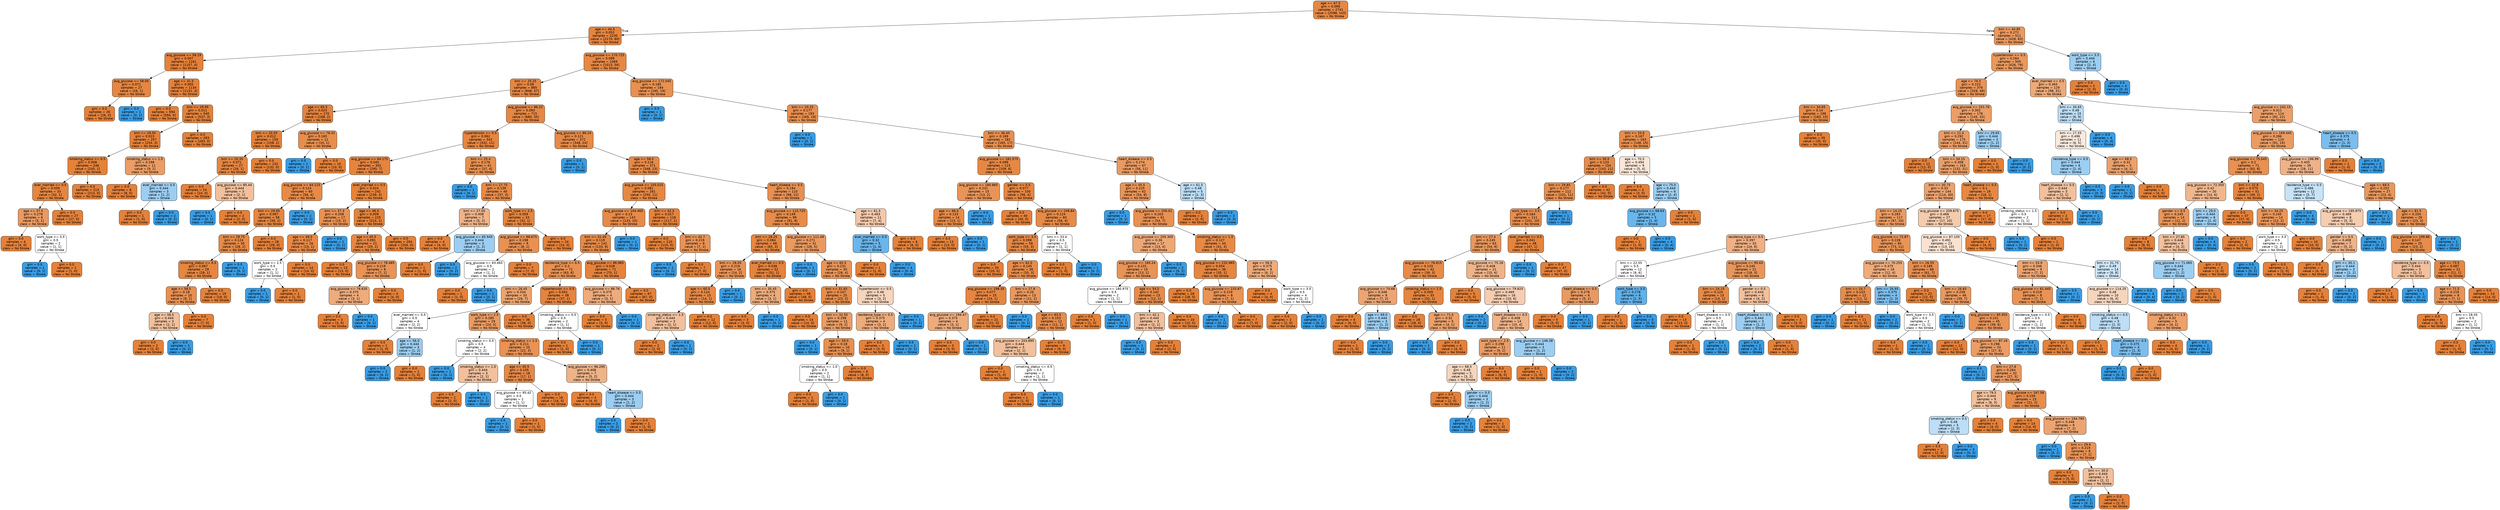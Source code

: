 digraph Tree {
node [shape=box, style="filled, rounded", color="black", fontname="helvetica"] ;
edge [fontname="helvetica"] ;
0 [label="age <= 67.5\ngini = 0.099\nsamples = 2741\nvalue = [2598, 143]\nclass = No Stroke", fillcolor="#e68844"] ;
1 [label="age <= 44.5\ngini = 0.052\nsamples = 2230\nvalue = [2170, 60]\nclass = No Stroke", fillcolor="#e6843e"] ;
0 -> 1 [labeldistance=2.5, labelangle=45, headlabel="True"] ;
2 [label="avg_glucose <= 58.19\ngini = 0.007\nsamples = 1161\nvalue = [1157, 4]\nclass = No Stroke", fillcolor="#e5813a"] ;
1 -> 2 ;
3 [label="avg_glucose <= 58.05\ngini = 0.071\nsamples = 27\nvalue = [26, 1]\nclass = No Stroke", fillcolor="#e68641"] ;
2 -> 3 ;
4 [label="gini = 0.0\nsamples = 26\nvalue = [26, 0]\nclass = No Stroke", fillcolor="#e58139"] ;
3 -> 4 ;
5 [label="gini = 0.0\nsamples = 1\nvalue = [0, 1]\nclass = Stroke", fillcolor="#399de5"] ;
3 -> 5 ;
6 [label="age <= 31.5\ngini = 0.005\nsamples = 1134\nvalue = [1131, 3]\nclass = No Stroke", fillcolor="#e5813a"] ;
2 -> 6 ;
7 [label="gini = 0.0\nsamples = 594\nvalue = [594, 0]\nclass = No Stroke", fillcolor="#e58139"] ;
6 -> 7 ;
8 [label="bmi <= 29.95\ngini = 0.011\nsamples = 540\nvalue = [537, 3]\nclass = No Stroke", fillcolor="#e5823a"] ;
6 -> 8 ;
9 [label="bmi <= 29.55\ngini = 0.023\nsamples = 257\nvalue = [254, 3]\nclass = No Stroke", fillcolor="#e5823b"] ;
8 -> 9 ;
10 [label="smoking_status <= 0.5\ngini = 0.008\nsamples = 246\nvalue = [245, 1]\nclass = No Stroke", fillcolor="#e5823a"] ;
9 -> 10 ;
11 [label="ever_married <= 0.5\ngini = 0.059\nsamples = 33\nvalue = [32, 1]\nclass = No Stroke", fillcolor="#e6853f"] ;
10 -> 11 ;
12 [label="age <= 37.5\ngini = 0.278\nsamples = 6\nvalue = [5, 1]\nclass = No Stroke", fillcolor="#ea9a61"] ;
11 -> 12 ;
13 [label="gini = 0.0\nsamples = 4\nvalue = [4, 0]\nclass = No Stroke", fillcolor="#e58139"] ;
12 -> 13 ;
14 [label="work_type <= 3.5\ngini = 0.5\nsamples = 2\nvalue = [1, 1]\nclass = No Stroke", fillcolor="#ffffff"] ;
12 -> 14 ;
15 [label="gini = 0.0\nsamples = 1\nvalue = [0, 1]\nclass = Stroke", fillcolor="#399de5"] ;
14 -> 15 ;
16 [label="gini = 0.0\nsamples = 1\nvalue = [1, 0]\nclass = No Stroke", fillcolor="#e58139"] ;
14 -> 16 ;
17 [label="gini = 0.0\nsamples = 27\nvalue = [27, 0]\nclass = No Stroke", fillcolor="#e58139"] ;
11 -> 17 ;
18 [label="gini = 0.0\nsamples = 213\nvalue = [213, 0]\nclass = No Stroke", fillcolor="#e58139"] ;
10 -> 18 ;
19 [label="smoking_status <= 1.5\ngini = 0.298\nsamples = 11\nvalue = [9, 2]\nclass = No Stroke", fillcolor="#eb9d65"] ;
9 -> 19 ;
20 [label="gini = 0.0\nsamples = 8\nvalue = [8, 0]\nclass = No Stroke", fillcolor="#e58139"] ;
19 -> 20 ;
21 [label="ever_married <= 0.5\ngini = 0.444\nsamples = 3\nvalue = [1, 2]\nclass = Stroke", fillcolor="#9ccef2"] ;
19 -> 21 ;
22 [label="gini = 0.0\nsamples = 1\nvalue = [1, 0]\nclass = No Stroke", fillcolor="#e58139"] ;
21 -> 22 ;
23 [label="gini = 0.0\nsamples = 2\nvalue = [0, 2]\nclass = Stroke", fillcolor="#399de5"] ;
21 -> 23 ;
24 [label="gini = 0.0\nsamples = 283\nvalue = [283, 0]\nclass = No Stroke", fillcolor="#e58139"] ;
8 -> 24 ;
25 [label="avg_glucose <= 170.725\ngini = 0.099\nsamples = 1069\nvalue = [1013, 56]\nclass = No Stroke", fillcolor="#e68844"] ;
1 -> 25 ;
26 [label="bmi <= 25.25\ngini = 0.08\nsamples = 885\nvalue = [848, 37]\nclass = No Stroke", fillcolor="#e68642"] ;
25 -> 26 ;
27 [label="age <= 65.5\ngini = 0.023\nsamples = 170\nvalue = [168, 2]\nclass = No Stroke", fillcolor="#e5823b"] ;
26 -> 27 ;
28 [label="bmi <= 20.55\ngini = 0.012\nsamples = 159\nvalue = [158, 1]\nclass = No Stroke", fillcolor="#e5823a"] ;
27 -> 28 ;
29 [label="bmi <= 20.35\ngini = 0.071\nsamples = 27\nvalue = [26, 1]\nclass = No Stroke", fillcolor="#e68641"] ;
28 -> 29 ;
30 [label="gini = 0.0\nsamples = 24\nvalue = [24, 0]\nclass = No Stroke", fillcolor="#e58139"] ;
29 -> 30 ;
31 [label="avg_glucose <= 85.44\ngini = 0.444\nsamples = 3\nvalue = [2, 1]\nclass = No Stroke", fillcolor="#f2c09c"] ;
29 -> 31 ;
32 [label="gini = 0.0\nsamples = 1\nvalue = [0, 1]\nclass = Stroke", fillcolor="#399de5"] ;
31 -> 32 ;
33 [label="gini = 0.0\nsamples = 2\nvalue = [2, 0]\nclass = No Stroke", fillcolor="#e58139"] ;
31 -> 33 ;
34 [label="gini = 0.0\nsamples = 132\nvalue = [132, 0]\nclass = No Stroke", fillcolor="#e58139"] ;
28 -> 34 ;
35 [label="avg_glucose <= 78.32\ngini = 0.165\nsamples = 11\nvalue = [10, 1]\nclass = No Stroke", fillcolor="#e88e4d"] ;
27 -> 35 ;
36 [label="gini = 0.0\nsamples = 1\nvalue = [0, 1]\nclass = Stroke", fillcolor="#399de5"] ;
35 -> 36 ;
37 [label="gini = 0.0\nsamples = 10\nvalue = [10, 0]\nclass = No Stroke", fillcolor="#e58139"] ;
35 -> 37 ;
38 [label="avg_glucose <= 86.22\ngini = 0.093\nsamples = 715\nvalue = [680, 35]\nclass = No Stroke", fillcolor="#e68743"] ;
26 -> 38 ;
39 [label="hypertension <= 0.5\ngini = 0.062\nsamples = 343\nvalue = [332, 11]\nclass = No Stroke", fillcolor="#e68540"] ;
38 -> 39 ;
40 [label="avg_glucose <= 64.175\ngini = 0.045\nsamples = 302\nvalue = [295, 7]\nclass = No Stroke", fillcolor="#e6843e"] ;
39 -> 40 ;
41 [label="avg_glucose <= 64.115\ngini = 0.124\nsamples = 60\nvalue = [56, 4]\nclass = No Stroke", fillcolor="#e78a47"] ;
40 -> 41 ;
42 [label="bmi <= 29.95\ngini = 0.067\nsamples = 58\nvalue = [56, 2]\nclass = No Stroke", fillcolor="#e68640"] ;
41 -> 42 ;
43 [label="bmi <= 29.75\ngini = 0.124\nsamples = 30\nvalue = [28, 2]\nclass = No Stroke", fillcolor="#e78a47"] ;
42 -> 43 ;
44 [label="smoking_status <= 0.5\ngini = 0.067\nsamples = 29\nvalue = [28, 1]\nclass = No Stroke", fillcolor="#e68640"] ;
43 -> 44 ;
45 [label="age <= 58.5\ngini = 0.18\nsamples = 10\nvalue = [9, 1]\nclass = No Stroke", fillcolor="#e88f4f"] ;
44 -> 45 ;
46 [label="age <= 56.5\ngini = 0.444\nsamples = 3\nvalue = [2, 1]\nclass = No Stroke", fillcolor="#f2c09c"] ;
45 -> 46 ;
47 [label="gini = 0.0\nsamples = 2\nvalue = [2, 0]\nclass = No Stroke", fillcolor="#e58139"] ;
46 -> 47 ;
48 [label="gini = 0.0\nsamples = 1\nvalue = [0, 1]\nclass = Stroke", fillcolor="#399de5"] ;
46 -> 48 ;
49 [label="gini = 0.0\nsamples = 7\nvalue = [7, 0]\nclass = No Stroke", fillcolor="#e58139"] ;
45 -> 49 ;
50 [label="gini = 0.0\nsamples = 19\nvalue = [19, 0]\nclass = No Stroke", fillcolor="#e58139"] ;
44 -> 50 ;
51 [label="gini = 0.0\nsamples = 1\nvalue = [0, 1]\nclass = Stroke", fillcolor="#399de5"] ;
43 -> 51 ;
52 [label="gini = 0.0\nsamples = 28\nvalue = [28, 0]\nclass = No Stroke", fillcolor="#e58139"] ;
42 -> 52 ;
53 [label="gini = 0.0\nsamples = 2\nvalue = [0, 2]\nclass = Stroke", fillcolor="#399de5"] ;
41 -> 53 ;
54 [label="ever_married <= 0.5\ngini = 0.024\nsamples = 242\nvalue = [239, 3]\nclass = No Stroke", fillcolor="#e5833b"] ;
40 -> 54 ;
55 [label="bmi <= 37.3\ngini = 0.208\nsamples = 17\nvalue = [15, 2]\nclass = No Stroke", fillcolor="#e89253"] ;
54 -> 55 ;
56 [label="age <= 49.0\ngini = 0.117\nsamples = 16\nvalue = [15, 1]\nclass = No Stroke", fillcolor="#e78946"] ;
55 -> 56 ;
57 [label="work_type <= 2.5\ngini = 0.5\nsamples = 2\nvalue = [1, 1]\nclass = No Stroke", fillcolor="#ffffff"] ;
56 -> 57 ;
58 [label="gini = 0.0\nsamples = 1\nvalue = [0, 1]\nclass = Stroke", fillcolor="#399de5"] ;
57 -> 58 ;
59 [label="gini = 0.0\nsamples = 1\nvalue = [1, 0]\nclass = No Stroke", fillcolor="#e58139"] ;
57 -> 59 ;
60 [label="gini = 0.0\nsamples = 14\nvalue = [14, 0]\nclass = No Stroke", fillcolor="#e58139"] ;
56 -> 60 ;
61 [label="gini = 0.0\nsamples = 1\nvalue = [0, 1]\nclass = Stroke", fillcolor="#399de5"] ;
55 -> 61 ;
62 [label="age <= 46.5\ngini = 0.009\nsamples = 225\nvalue = [224, 1]\nclass = No Stroke", fillcolor="#e5823a"] ;
54 -> 62 ;
63 [label="age <= 45.5\ngini = 0.091\nsamples = 21\nvalue = [20, 1]\nclass = No Stroke", fillcolor="#e68743"] ;
62 -> 63 ;
64 [label="gini = 0.0\nsamples = 13\nvalue = [13, 0]\nclass = No Stroke", fillcolor="#e58139"] ;
63 -> 64 ;
65 [label="avg_glucose <= 78.485\ngini = 0.219\nsamples = 8\nvalue = [7, 1]\nclass = No Stroke", fillcolor="#e99355"] ;
63 -> 65 ;
66 [label="avg_glucose <= 76.635\ngini = 0.375\nsamples = 4\nvalue = [3, 1]\nclass = No Stroke", fillcolor="#eeab7b"] ;
65 -> 66 ;
67 [label="gini = 0.0\nsamples = 3\nvalue = [3, 0]\nclass = No Stroke", fillcolor="#e58139"] ;
66 -> 67 ;
68 [label="gini = 0.0\nsamples = 1\nvalue = [0, 1]\nclass = Stroke", fillcolor="#399de5"] ;
66 -> 68 ;
69 [label="gini = 0.0\nsamples = 4\nvalue = [4, 0]\nclass = No Stroke", fillcolor="#e58139"] ;
65 -> 69 ;
70 [label="gini = 0.0\nsamples = 204\nvalue = [204, 0]\nclass = No Stroke", fillcolor="#e58139"] ;
62 -> 70 ;
71 [label="bmi <= 25.4\ngini = 0.176\nsamples = 41\nvalue = [37, 4]\nclass = No Stroke", fillcolor="#e88f4e"] ;
39 -> 71 ;
72 [label="gini = 0.0\nsamples = 1\nvalue = [0, 1]\nclass = Stroke", fillcolor="#399de5"] ;
71 -> 72 ;
73 [label="bmi <= 27.75\ngini = 0.139\nsamples = 40\nvalue = [37, 3]\nclass = No Stroke", fillcolor="#e78b49"] ;
71 -> 73 ;
74 [label="bmi <= 27.05\ngini = 0.408\nsamples = 7\nvalue = [5, 2]\nclass = No Stroke", fillcolor="#efb388"] ;
73 -> 74 ;
75 [label="gini = 0.0\nsamples = 4\nvalue = [4, 0]\nclass = No Stroke", fillcolor="#e58139"] ;
74 -> 75 ;
76 [label="avg_glucose <= 65.945\ngini = 0.444\nsamples = 3\nvalue = [1, 2]\nclass = Stroke", fillcolor="#9ccef2"] ;
74 -> 76 ;
77 [label="gini = 0.0\nsamples = 1\nvalue = [1, 0]\nclass = No Stroke", fillcolor="#e58139"] ;
76 -> 77 ;
78 [label="gini = 0.0\nsamples = 2\nvalue = [0, 2]\nclass = Stroke", fillcolor="#399de5"] ;
76 -> 78 ;
79 [label="work_type <= 2.5\ngini = 0.059\nsamples = 33\nvalue = [32, 1]\nclass = No Stroke", fillcolor="#e6853f"] ;
73 -> 79 ;
80 [label="avg_glucose <= 68.675\ngini = 0.198\nsamples = 9\nvalue = [8, 1]\nclass = No Stroke", fillcolor="#e89152"] ;
79 -> 80 ;
81 [label="avg_glucose <= 63.465\ngini = 0.5\nsamples = 2\nvalue = [1, 1]\nclass = No Stroke", fillcolor="#ffffff"] ;
80 -> 81 ;
82 [label="gini = 0.0\nsamples = 1\nvalue = [1, 0]\nclass = No Stroke", fillcolor="#e58139"] ;
81 -> 82 ;
83 [label="gini = 0.0\nsamples = 1\nvalue = [0, 1]\nclass = Stroke", fillcolor="#399de5"] ;
81 -> 83 ;
84 [label="gini = 0.0\nsamples = 7\nvalue = [7, 0]\nclass = No Stroke", fillcolor="#e58139"] ;
80 -> 84 ;
85 [label="gini = 0.0\nsamples = 24\nvalue = [24, 0]\nclass = No Stroke", fillcolor="#e58139"] ;
79 -> 85 ;
86 [label="avg_glucose <= 86.24\ngini = 0.121\nsamples = 372\nvalue = [348, 24]\nclass = No Stroke", fillcolor="#e78a47"] ;
38 -> 86 ;
87 [label="gini = 0.0\nsamples = 1\nvalue = [0, 1]\nclass = Stroke", fillcolor="#399de5"] ;
86 -> 87 ;
88 [label="age <= 58.5\ngini = 0.116\nsamples = 371\nvalue = [348, 23]\nclass = No Stroke", fillcolor="#e78946"] ;
86 -> 88 ;
89 [label="avg_glucose <= 105.015\ngini = 0.081\nsamples = 261\nvalue = [250, 11]\nclass = No Stroke", fillcolor="#e68742"] ;
88 -> 89 ;
90 [label="avg_glucose <= 104.465\ngini = 0.13\nsamples = 143\nvalue = [133, 10]\nclass = No Stroke", fillcolor="#e78a48"] ;
89 -> 90 ;
91 [label="bmi <= 31.45\ngini = 0.119\nsamples = 142\nvalue = [133, 9]\nclass = No Stroke", fillcolor="#e78a46"] ;
90 -> 91 ;
92 [label="residence_type <= 0.5\ngini = 0.2\nsamples = 71\nvalue = [63, 8]\nclass = No Stroke", fillcolor="#e89152"] ;
91 -> 92 ;
93 [label="bmi <= 26.45\ngini = 0.334\nsamples = 33\nvalue = [26, 7]\nclass = No Stroke", fillcolor="#eca36e"] ;
92 -> 93 ;
94 [label="ever_married <= 0.5\ngini = 0.5\nsamples = 4\nvalue = [2, 2]\nclass = No Stroke", fillcolor="#ffffff"] ;
93 -> 94 ;
95 [label="gini = 0.0\nsamples = 1\nvalue = [1, 0]\nclass = No Stroke", fillcolor="#e58139"] ;
94 -> 95 ;
96 [label="age <= 56.0\ngini = 0.444\nsamples = 3\nvalue = [1, 2]\nclass = Stroke", fillcolor="#9ccef2"] ;
94 -> 96 ;
97 [label="gini = 0.0\nsamples = 2\nvalue = [0, 2]\nclass = Stroke", fillcolor="#399de5"] ;
96 -> 97 ;
98 [label="gini = 0.0\nsamples = 1\nvalue = [1, 0]\nclass = No Stroke", fillcolor="#e58139"] ;
96 -> 98 ;
99 [label="work_type <= 2.5\ngini = 0.285\nsamples = 29\nvalue = [24, 5]\nclass = No Stroke", fillcolor="#ea9b62"] ;
93 -> 99 ;
100 [label="smoking_status <= 0.5\ngini = 0.5\nsamples = 4\nvalue = [2, 2]\nclass = No Stroke", fillcolor="#ffffff"] ;
99 -> 100 ;
101 [label="gini = 0.0\nsamples = 1\nvalue = [0, 1]\nclass = Stroke", fillcolor="#399de5"] ;
100 -> 101 ;
102 [label="smoking_status <= 1.5\ngini = 0.444\nsamples = 3\nvalue = [2, 1]\nclass = No Stroke", fillcolor="#f2c09c"] ;
100 -> 102 ;
103 [label="gini = 0.0\nsamples = 2\nvalue = [2, 0]\nclass = No Stroke", fillcolor="#e58139"] ;
102 -> 103 ;
104 [label="gini = 0.0\nsamples = 1\nvalue = [0, 1]\nclass = Stroke", fillcolor="#399de5"] ;
102 -> 104 ;
105 [label="smoking_status <= 1.5\ngini = 0.211\nsamples = 25\nvalue = [22, 3]\nclass = No Stroke", fillcolor="#e99254"] ;
99 -> 105 ;
106 [label="age <= 45.5\ngini = 0.105\nsamples = 18\nvalue = [17, 1]\nclass = No Stroke", fillcolor="#e78845"] ;
105 -> 106 ;
107 [label="avg_glucose <= 95.42\ngini = 0.5\nsamples = 2\nvalue = [1, 1]\nclass = No Stroke", fillcolor="#ffffff"] ;
106 -> 107 ;
108 [label="gini = 0.0\nsamples = 1\nvalue = [0, 1]\nclass = Stroke", fillcolor="#399de5"] ;
107 -> 108 ;
109 [label="gini = 0.0\nsamples = 1\nvalue = [1, 0]\nclass = No Stroke", fillcolor="#e58139"] ;
107 -> 109 ;
110 [label="gini = 0.0\nsamples = 16\nvalue = [16, 0]\nclass = No Stroke", fillcolor="#e58139"] ;
106 -> 110 ;
111 [label="avg_glucose <= 96.295\ngini = 0.408\nsamples = 7\nvalue = [5, 2]\nclass = No Stroke", fillcolor="#efb388"] ;
105 -> 111 ;
112 [label="gini = 0.0\nsamples = 4\nvalue = [4, 0]\nclass = No Stroke", fillcolor="#e58139"] ;
111 -> 112 ;
113 [label="heart_disease <= 0.5\ngini = 0.444\nsamples = 3\nvalue = [1, 2]\nclass = Stroke", fillcolor="#9ccef2"] ;
111 -> 113 ;
114 [label="gini = 0.0\nsamples = 2\nvalue = [0, 2]\nclass = Stroke", fillcolor="#399de5"] ;
113 -> 114 ;
115 [label="gini = 0.0\nsamples = 1\nvalue = [1, 0]\nclass = No Stroke", fillcolor="#e58139"] ;
113 -> 115 ;
116 [label="hypertension <= 0.5\ngini = 0.051\nsamples = 38\nvalue = [37, 1]\nclass = No Stroke", fillcolor="#e6843e"] ;
92 -> 116 ;
117 [label="gini = 0.0\nsamples = 36\nvalue = [36, 0]\nclass = No Stroke", fillcolor="#e58139"] ;
116 -> 117 ;
118 [label="smoking_status <= 0.5\ngini = 0.5\nsamples = 2\nvalue = [1, 1]\nclass = No Stroke", fillcolor="#ffffff"] ;
116 -> 118 ;
119 [label="gini = 0.0\nsamples = 1\nvalue = [1, 0]\nclass = No Stroke", fillcolor="#e58139"] ;
118 -> 119 ;
120 [label="gini = 0.0\nsamples = 1\nvalue = [0, 1]\nclass = Stroke", fillcolor="#399de5"] ;
118 -> 120 ;
121 [label="avg_glucose <= 86.965\ngini = 0.028\nsamples = 71\nvalue = [70, 1]\nclass = No Stroke", fillcolor="#e5833c"] ;
91 -> 121 ;
122 [label="avg_glucose <= 86.76\ngini = 0.375\nsamples = 4\nvalue = [3, 1]\nclass = No Stroke", fillcolor="#eeab7b"] ;
121 -> 122 ;
123 [label="gini = 0.0\nsamples = 3\nvalue = [3, 0]\nclass = No Stroke", fillcolor="#e58139"] ;
122 -> 123 ;
124 [label="gini = 0.0\nsamples = 1\nvalue = [0, 1]\nclass = Stroke", fillcolor="#399de5"] ;
122 -> 124 ;
125 [label="gini = 0.0\nsamples = 67\nvalue = [67, 0]\nclass = No Stroke", fillcolor="#e58139"] ;
121 -> 125 ;
126 [label="gini = 0.0\nsamples = 1\nvalue = [0, 1]\nclass = Stroke", fillcolor="#399de5"] ;
90 -> 126 ;
127 [label="bmi <= 42.3\ngini = 0.017\nsamples = 118\nvalue = [117, 1]\nclass = No Stroke", fillcolor="#e5823b"] ;
89 -> 127 ;
128 [label="gini = 0.0\nsamples = 110\nvalue = [110, 0]\nclass = No Stroke", fillcolor="#e58139"] ;
127 -> 128 ;
129 [label="bmi <= 42.7\ngini = 0.219\nsamples = 8\nvalue = [7, 1]\nclass = No Stroke", fillcolor="#e99355"] ;
127 -> 129 ;
130 [label="gini = 0.0\nsamples = 1\nvalue = [0, 1]\nclass = Stroke", fillcolor="#399de5"] ;
129 -> 130 ;
131 [label="gini = 0.0\nsamples = 7\nvalue = [7, 0]\nclass = No Stroke", fillcolor="#e58139"] ;
129 -> 131 ;
132 [label="heart_disease <= 0.5\ngini = 0.194\nsamples = 110\nvalue = [98, 12]\nclass = No Stroke", fillcolor="#e89051"] ;
88 -> 132 ;
133 [label="avg_glucose <= 110.725\ngini = 0.149\nsamples = 99\nvalue = [91, 8]\nclass = No Stroke", fillcolor="#e78c4a"] ;
132 -> 133 ;
134 [label="bmi <= 28.25\ngini = 0.084\nsamples = 68\nvalue = [65, 3]\nclass = No Stroke", fillcolor="#e68742"] ;
133 -> 134 ;
135 [label="bmi <= 28.05\ngini = 0.219\nsamples = 16\nvalue = [14, 2]\nclass = No Stroke", fillcolor="#e99355"] ;
134 -> 135 ;
136 [label="age <= 60.5\ngini = 0.124\nsamples = 15\nvalue = [14, 1]\nclass = No Stroke", fillcolor="#e78a47"] ;
135 -> 136 ;
137 [label="smoking_status <= 1.5\ngini = 0.444\nsamples = 3\nvalue = [2, 1]\nclass = No Stroke", fillcolor="#f2c09c"] ;
136 -> 137 ;
138 [label="gini = 0.0\nsamples = 2\nvalue = [2, 0]\nclass = No Stroke", fillcolor="#e58139"] ;
137 -> 138 ;
139 [label="gini = 0.0\nsamples = 1\nvalue = [0, 1]\nclass = Stroke", fillcolor="#399de5"] ;
137 -> 139 ;
140 [label="gini = 0.0\nsamples = 12\nvalue = [12, 0]\nclass = No Stroke", fillcolor="#e58139"] ;
136 -> 140 ;
141 [label="gini = 0.0\nsamples = 1\nvalue = [0, 1]\nclass = Stroke", fillcolor="#399de5"] ;
135 -> 141 ;
142 [label="ever_married <= 0.5\ngini = 0.038\nsamples = 52\nvalue = [51, 1]\nclass = No Stroke", fillcolor="#e6833d"] ;
134 -> 142 ;
143 [label="bmi <= 35.45\ngini = 0.375\nsamples = 4\nvalue = [3, 1]\nclass = No Stroke", fillcolor="#eeab7b"] ;
142 -> 143 ;
144 [label="gini = 0.0\nsamples = 3\nvalue = [3, 0]\nclass = No Stroke", fillcolor="#e58139"] ;
143 -> 144 ;
145 [label="gini = 0.0\nsamples = 1\nvalue = [0, 1]\nclass = Stroke", fillcolor="#399de5"] ;
143 -> 145 ;
146 [label="gini = 0.0\nsamples = 48\nvalue = [48, 0]\nclass = No Stroke", fillcolor="#e58139"] ;
142 -> 146 ;
147 [label="avg_glucose <= 111.49\ngini = 0.271\nsamples = 31\nvalue = [26, 5]\nclass = No Stroke", fillcolor="#ea995f"] ;
133 -> 147 ;
148 [label="gini = 0.0\nsamples = 1\nvalue = [0, 1]\nclass = Stroke", fillcolor="#399de5"] ;
147 -> 148 ;
149 [label="age <= 65.5\ngini = 0.231\nsamples = 30\nvalue = [26, 4]\nclass = No Stroke", fillcolor="#e99457"] ;
147 -> 149 ;
150 [label="bmi <= 31.65\ngini = 0.147\nsamples = 25\nvalue = [23, 2]\nclass = No Stroke", fillcolor="#e78c4a"] ;
149 -> 150 ;
151 [label="gini = 0.0\nsamples = 14\nvalue = [14, 0]\nclass = No Stroke", fillcolor="#e58139"] ;
150 -> 151 ;
152 [label="bmi <= 32.55\ngini = 0.298\nsamples = 11\nvalue = [9, 2]\nclass = No Stroke", fillcolor="#eb9d65"] ;
150 -> 152 ;
153 [label="gini = 0.0\nsamples = 1\nvalue = [0, 1]\nclass = Stroke", fillcolor="#399de5"] ;
152 -> 153 ;
154 [label="age <= 59.5\ngini = 0.18\nsamples = 10\nvalue = [9, 1]\nclass = No Stroke", fillcolor="#e88f4f"] ;
152 -> 154 ;
155 [label="smoking_status <= 1.0\ngini = 0.5\nsamples = 2\nvalue = [1, 1]\nclass = No Stroke", fillcolor="#ffffff"] ;
154 -> 155 ;
156 [label="gini = 0.0\nsamples = 1\nvalue = [1, 0]\nclass = No Stroke", fillcolor="#e58139"] ;
155 -> 156 ;
157 [label="gini = 0.0\nsamples = 1\nvalue = [0, 1]\nclass = Stroke", fillcolor="#399de5"] ;
155 -> 157 ;
158 [label="gini = 0.0\nsamples = 8\nvalue = [8, 0]\nclass = No Stroke", fillcolor="#e58139"] ;
154 -> 158 ;
159 [label="hypertension <= 0.5\ngini = 0.48\nsamples = 5\nvalue = [3, 2]\nclass = No Stroke", fillcolor="#f6d5bd"] ;
149 -> 159 ;
160 [label="residence_type <= 0.5\ngini = 0.375\nsamples = 4\nvalue = [3, 1]\nclass = No Stroke", fillcolor="#eeab7b"] ;
159 -> 160 ;
161 [label="gini = 0.0\nsamples = 3\nvalue = [3, 0]\nclass = No Stroke", fillcolor="#e58139"] ;
160 -> 161 ;
162 [label="gini = 0.0\nsamples = 1\nvalue = [0, 1]\nclass = Stroke", fillcolor="#399de5"] ;
160 -> 162 ;
163 [label="gini = 0.0\nsamples = 1\nvalue = [0, 1]\nclass = Stroke", fillcolor="#399de5"] ;
159 -> 163 ;
164 [label="age <= 61.5\ngini = 0.463\nsamples = 11\nvalue = [7, 4]\nclass = No Stroke", fillcolor="#f4c9aa"] ;
132 -> 164 ;
165 [label="ever_married <= 0.5\ngini = 0.32\nsamples = 5\nvalue = [1, 4]\nclass = Stroke", fillcolor="#6ab6ec"] ;
164 -> 165 ;
166 [label="gini = 0.0\nsamples = 1\nvalue = [1, 0]\nclass = No Stroke", fillcolor="#e58139"] ;
165 -> 166 ;
167 [label="gini = 0.0\nsamples = 4\nvalue = [0, 4]\nclass = Stroke", fillcolor="#399de5"] ;
165 -> 167 ;
168 [label="gini = 0.0\nsamples = 6\nvalue = [6, 0]\nclass = No Stroke", fillcolor="#e58139"] ;
164 -> 168 ;
169 [label="avg_glucose <= 172.045\ngini = 0.185\nsamples = 184\nvalue = [165, 19]\nclass = No Stroke", fillcolor="#e89050"] ;
25 -> 169 ;
170 [label="gini = 0.0\nsamples = 1\nvalue = [0, 1]\nclass = Stroke", fillcolor="#399de5"] ;
169 -> 170 ;
171 [label="bmi <= 20.25\ngini = 0.177\nsamples = 183\nvalue = [165, 18]\nclass = No Stroke", fillcolor="#e88f4f"] ;
169 -> 171 ;
172 [label="gini = 0.0\nsamples = 1\nvalue = [0, 1]\nclass = Stroke", fillcolor="#399de5"] ;
171 -> 172 ;
173 [label="bmi <= 36.45\ngini = 0.169\nsamples = 182\nvalue = [165, 17]\nclass = No Stroke", fillcolor="#e88e4d"] ;
171 -> 173 ;
174 [label="avg_glucose <= 181.575\ngini = 0.099\nsamples = 115\nvalue = [109, 6]\nclass = No Stroke", fillcolor="#e68844"] ;
173 -> 174 ;
175 [label="avg_glucose <= 180.865\ngini = 0.231\nsamples = 15\nvalue = [13, 2]\nclass = No Stroke", fillcolor="#e99457"] ;
174 -> 175 ;
176 [label="age <= 66.0\ngini = 0.133\nsamples = 14\nvalue = [13, 1]\nclass = No Stroke", fillcolor="#e78b48"] ;
175 -> 176 ;
177 [label="gini = 0.0\nsamples = 13\nvalue = [13, 0]\nclass = No Stroke", fillcolor="#e58139"] ;
176 -> 177 ;
178 [label="gini = 0.0\nsamples = 1\nvalue = [0, 1]\nclass = Stroke", fillcolor="#399de5"] ;
176 -> 178 ;
179 [label="gini = 0.0\nsamples = 1\nvalue = [0, 1]\nclass = Stroke", fillcolor="#399de5"] ;
175 -> 179 ;
180 [label="gender <= 0.5\ngini = 0.077\nsamples = 100\nvalue = [96, 4]\nclass = No Stroke", fillcolor="#e68641"] ;
174 -> 180 ;
181 [label="gini = 0.0\nsamples = 40\nvalue = [40, 0]\nclass = No Stroke", fillcolor="#e58139"] ;
180 -> 181 ;
182 [label="avg_glucose <= 248.84\ngini = 0.124\nsamples = 60\nvalue = [56, 4]\nclass = No Stroke", fillcolor="#e78a47"] ;
180 -> 182 ;
183 [label="work_type <= 3.5\ngini = 0.098\nsamples = 58\nvalue = [55, 3]\nclass = No Stroke", fillcolor="#e68844"] ;
182 -> 183 ;
184 [label="gini = 0.0\nsamples = 20\nvalue = [20, 0]\nclass = No Stroke", fillcolor="#e58139"] ;
183 -> 184 ;
185 [label="age <= 62.0\ngini = 0.145\nsamples = 38\nvalue = [35, 3]\nclass = No Stroke", fillcolor="#e78c4a"] ;
183 -> 185 ;
186 [label="avg_glucose <= 198.35\ngini = 0.077\nsamples = 25\nvalue = [24, 1]\nclass = No Stroke", fillcolor="#e68641"] ;
185 -> 186 ;
187 [label="avg_glucose <= 194.47\ngini = 0.375\nsamples = 4\nvalue = [3, 1]\nclass = No Stroke", fillcolor="#eeab7b"] ;
186 -> 187 ;
188 [label="gini = 0.0\nsamples = 3\nvalue = [3, 0]\nclass = No Stroke", fillcolor="#e58139"] ;
187 -> 188 ;
189 [label="gini = 0.0\nsamples = 1\nvalue = [0, 1]\nclass = Stroke", fillcolor="#399de5"] ;
187 -> 189 ;
190 [label="gini = 0.0\nsamples = 21\nvalue = [21, 0]\nclass = No Stroke", fillcolor="#e58139"] ;
186 -> 190 ;
191 [label="bmi <= 27.8\ngini = 0.26\nsamples = 13\nvalue = [11, 2]\nclass = No Stroke", fillcolor="#ea985d"] ;
185 -> 191 ;
192 [label="gini = 0.0\nsamples = 1\nvalue = [0, 1]\nclass = Stroke", fillcolor="#399de5"] ;
191 -> 192 ;
193 [label="age <= 63.5\ngini = 0.153\nsamples = 12\nvalue = [11, 1]\nclass = No Stroke", fillcolor="#e78c4b"] ;
191 -> 193 ;
194 [label="avg_glucose <= 203.895\ngini = 0.444\nsamples = 3\nvalue = [2, 1]\nclass = No Stroke", fillcolor="#f2c09c"] ;
193 -> 194 ;
195 [label="gini = 0.0\nsamples = 1\nvalue = [1, 0]\nclass = No Stroke", fillcolor="#e58139"] ;
194 -> 195 ;
196 [label="smoking_status <= 0.5\ngini = 0.5\nsamples = 2\nvalue = [1, 1]\nclass = No Stroke", fillcolor="#ffffff"] ;
194 -> 196 ;
197 [label="gini = 0.0\nsamples = 1\nvalue = [1, 0]\nclass = No Stroke", fillcolor="#e58139"] ;
196 -> 197 ;
198 [label="gini = 0.0\nsamples = 1\nvalue = [0, 1]\nclass = Stroke", fillcolor="#399de5"] ;
196 -> 198 ;
199 [label="gini = 0.0\nsamples = 9\nvalue = [9, 0]\nclass = No Stroke", fillcolor="#e58139"] ;
193 -> 199 ;
200 [label="bmi <= 33.4\ngini = 0.5\nsamples = 2\nvalue = [1, 1]\nclass = No Stroke", fillcolor="#ffffff"] ;
182 -> 200 ;
201 [label="gini = 0.0\nsamples = 1\nvalue = [1, 0]\nclass = No Stroke", fillcolor="#e58139"] ;
200 -> 201 ;
202 [label="gini = 0.0\nsamples = 1\nvalue = [0, 1]\nclass = Stroke", fillcolor="#399de5"] ;
200 -> 202 ;
203 [label="heart_disease <= 0.5\ngini = 0.274\nsamples = 67\nvalue = [56, 11]\nclass = No Stroke", fillcolor="#ea9a60"] ;
173 -> 203 ;
204 [label="age <= 45.5\ngini = 0.225\nsamples = 62\nvalue = [54, 8]\nclass = No Stroke", fillcolor="#e99456"] ;
203 -> 204 ;
205 [label="gini = 0.0\nsamples = 1\nvalue = [0, 1]\nclass = Stroke", fillcolor="#399de5"] ;
204 -> 205 ;
206 [label="avg_glucose <= 206.01\ngini = 0.203\nsamples = 61\nvalue = [54, 7]\nclass = No Stroke", fillcolor="#e89153"] ;
204 -> 206 ;
207 [label="avg_glucose <= 205.305\ngini = 0.36\nsamples = 17\nvalue = [13, 4]\nclass = No Stroke", fillcolor="#eda876"] ;
206 -> 207 ;
208 [label="avg_glucose <= 185.24\ngini = 0.231\nsamples = 15\nvalue = [13, 2]\nclass = No Stroke", fillcolor="#e99457"] ;
207 -> 208 ;
209 [label="avg_glucose <= 180.975\ngini = 0.5\nsamples = 2\nvalue = [1, 1]\nclass = No Stroke", fillcolor="#ffffff"] ;
208 -> 209 ;
210 [label="gini = 0.0\nsamples = 1\nvalue = [1, 0]\nclass = No Stroke", fillcolor="#e58139"] ;
209 -> 210 ;
211 [label="gini = 0.0\nsamples = 1\nvalue = [0, 1]\nclass = Stroke", fillcolor="#399de5"] ;
209 -> 211 ;
212 [label="age <= 54.5\ngini = 0.142\nsamples = 13\nvalue = [12, 1]\nclass = No Stroke", fillcolor="#e78c49"] ;
208 -> 212 ;
213 [label="bmi <= 42.1\ngini = 0.444\nsamples = 3\nvalue = [2, 1]\nclass = No Stroke", fillcolor="#f2c09c"] ;
212 -> 213 ;
214 [label="gini = 0.0\nsamples = 1\nvalue = [0, 1]\nclass = Stroke", fillcolor="#399de5"] ;
213 -> 214 ;
215 [label="gini = 0.0\nsamples = 2\nvalue = [2, 0]\nclass = No Stroke", fillcolor="#e58139"] ;
213 -> 215 ;
216 [label="gini = 0.0\nsamples = 10\nvalue = [10, 0]\nclass = No Stroke", fillcolor="#e58139"] ;
212 -> 216 ;
217 [label="gini = 0.0\nsamples = 2\nvalue = [0, 2]\nclass = Stroke", fillcolor="#399de5"] ;
207 -> 217 ;
218 [label="smoking_status <= 1.5\ngini = 0.127\nsamples = 44\nvalue = [41, 3]\nclass = No Stroke", fillcolor="#e78a47"] ;
206 -> 218 ;
219 [label="avg_glucose <= 232.965\ngini = 0.054\nsamples = 36\nvalue = [35, 1]\nclass = No Stroke", fillcolor="#e6853f"] ;
218 -> 219 ;
220 [label="gini = 0.0\nsamples = 28\nvalue = [28, 0]\nclass = No Stroke", fillcolor="#e58139"] ;
219 -> 220 ;
221 [label="avg_glucose <= 233.87\ngini = 0.219\nsamples = 8\nvalue = [7, 1]\nclass = No Stroke", fillcolor="#e99355"] ;
219 -> 221 ;
222 [label="gini = 0.0\nsamples = 1\nvalue = [0, 1]\nclass = Stroke", fillcolor="#399de5"] ;
221 -> 222 ;
223 [label="gini = 0.0\nsamples = 7\nvalue = [7, 0]\nclass = No Stroke", fillcolor="#e58139"] ;
221 -> 223 ;
224 [label="age <= 56.5\ngini = 0.375\nsamples = 8\nvalue = [6, 2]\nclass = No Stroke", fillcolor="#eeab7b"] ;
218 -> 224 ;
225 [label="gini = 0.0\nsamples = 4\nvalue = [4, 0]\nclass = No Stroke", fillcolor="#e58139"] ;
224 -> 225 ;
226 [label="work_type <= 3.5\ngini = 0.5\nsamples = 4\nvalue = [2, 2]\nclass = No Stroke", fillcolor="#ffffff"] ;
224 -> 226 ;
227 [label="gini = 0.0\nsamples = 2\nvalue = [2, 0]\nclass = No Stroke", fillcolor="#e58139"] ;
226 -> 227 ;
228 [label="gini = 0.0\nsamples = 2\nvalue = [0, 2]\nclass = Stroke", fillcolor="#399de5"] ;
226 -> 228 ;
229 [label="age <= 61.5\ngini = 0.48\nsamples = 5\nvalue = [2, 3]\nclass = Stroke", fillcolor="#bddef6"] ;
203 -> 229 ;
230 [label="gini = 0.0\nsamples = 2\nvalue = [2, 0]\nclass = No Stroke", fillcolor="#e58139"] ;
229 -> 230 ;
231 [label="gini = 0.0\nsamples = 3\nvalue = [0, 3]\nclass = Stroke", fillcolor="#399de5"] ;
229 -> 231 ;
232 [label="bmi <= 44.85\ngini = 0.272\nsamples = 511\nvalue = [428, 83]\nclass = No Stroke", fillcolor="#ea995f"] ;
0 -> 232 [labeldistance=2.5, labelangle=-45, headlabel="False"] ;
233 [label="hypertension <= 0.5\ngini = 0.264\nsamples = 505\nvalue = [426, 79]\nclass = No Stroke", fillcolor="#ea985e"] ;
232 -> 233 ;
234 [label="age <= 76.5\ngini = 0.223\nsamples = 376\nvalue = [328, 48]\nclass = No Stroke", fillcolor="#e99356"] ;
233 -> 234 ;
235 [label="bmi <= 34.65\ngini = 0.14\nsamples = 198\nvalue = [183, 15]\nclass = No Stroke", fillcolor="#e78b49"] ;
234 -> 235 ;
236 [label="bmi <= 33.6\ngini = 0.167\nsamples = 163\nvalue = [148, 15]\nclass = No Stroke", fillcolor="#e88e4d"] ;
235 -> 236 ;
237 [label="bmi <= 30.0\ngini = 0.133\nsamples = 154\nvalue = [143, 11]\nclass = No Stroke", fillcolor="#e78b48"] ;
236 -> 237 ;
238 [label="bmi <= 29.85\ngini = 0.177\nsamples = 112\nvalue = [101, 11]\nclass = No Stroke", fillcolor="#e88f4f"] ;
237 -> 238 ;
239 [label="work_type <= 3.5\ngini = 0.164\nsamples = 111\nvalue = [101, 10]\nclass = No Stroke", fillcolor="#e88d4d"] ;
238 -> 239 ;
240 [label="bmi <= 27.4\ngini = 0.245\nsamples = 63\nvalue = [54, 9]\nclass = No Stroke", fillcolor="#e9965a"] ;
239 -> 240 ;
241 [label="avg_glucose <= 76.815\ngini = 0.133\nsamples = 42\nvalue = [39, 3]\nclass = No Stroke", fillcolor="#e78b48"] ;
240 -> 241 ;
242 [label="avg_glucose <= 74.66\ngini = 0.346\nsamples = 9\nvalue = [7, 2]\nclass = No Stroke", fillcolor="#eca572"] ;
241 -> 242 ;
243 [label="gini = 0.0\nsamples = 6\nvalue = [6, 0]\nclass = No Stroke", fillcolor="#e58139"] ;
242 -> 243 ;
244 [label="age <= 69.0\ngini = 0.444\nsamples = 3\nvalue = [1, 2]\nclass = Stroke", fillcolor="#9ccef2"] ;
242 -> 244 ;
245 [label="gini = 0.0\nsamples = 1\nvalue = [1, 0]\nclass = No Stroke", fillcolor="#e58139"] ;
244 -> 245 ;
246 [label="gini = 0.0\nsamples = 2\nvalue = [0, 2]\nclass = Stroke", fillcolor="#399de5"] ;
244 -> 246 ;
247 [label="smoking_status <= 1.5\ngini = 0.059\nsamples = 33\nvalue = [32, 1]\nclass = No Stroke", fillcolor="#e6853f"] ;
241 -> 247 ;
248 [label="gini = 0.0\nsamples = 28\nvalue = [28, 0]\nclass = No Stroke", fillcolor="#e58139"] ;
247 -> 248 ;
249 [label="age <= 71.5\ngini = 0.32\nsamples = 5\nvalue = [4, 1]\nclass = No Stroke", fillcolor="#eca06a"] ;
247 -> 249 ;
250 [label="gini = 0.0\nsamples = 1\nvalue = [0, 1]\nclass = Stroke", fillcolor="#399de5"] ;
249 -> 250 ;
251 [label="gini = 0.0\nsamples = 4\nvalue = [4, 0]\nclass = No Stroke", fillcolor="#e58139"] ;
249 -> 251 ;
252 [label="avg_glucose <= 75.18\ngini = 0.408\nsamples = 21\nvalue = [15, 6]\nclass = No Stroke", fillcolor="#efb388"] ;
240 -> 252 ;
253 [label="gini = 0.0\nsamples = 5\nvalue = [5, 0]\nclass = No Stroke", fillcolor="#e58139"] ;
252 -> 253 ;
254 [label="avg_glucose <= 79.825\ngini = 0.469\nsamples = 16\nvalue = [10, 6]\nclass = No Stroke", fillcolor="#f5cdb0"] ;
252 -> 254 ;
255 [label="gini = 0.0\nsamples = 2\nvalue = [0, 2]\nclass = Stroke", fillcolor="#399de5"] ;
254 -> 255 ;
256 [label="heart_disease <= 0.5\ngini = 0.408\nsamples = 14\nvalue = [10, 4]\nclass = No Stroke", fillcolor="#efb388"] ;
254 -> 256 ;
257 [label="work_type <= 2.5\ngini = 0.298\nsamples = 11\nvalue = [9, 2]\nclass = No Stroke", fillcolor="#eb9d65"] ;
256 -> 257 ;
258 [label="age <= 68.5\ngini = 0.48\nsamples = 5\nvalue = [3, 2]\nclass = No Stroke", fillcolor="#f6d5bd"] ;
257 -> 258 ;
259 [label="gini = 0.0\nsamples = 2\nvalue = [2, 0]\nclass = No Stroke", fillcolor="#e58139"] ;
258 -> 259 ;
260 [label="gender <= 0.5\ngini = 0.444\nsamples = 3\nvalue = [1, 2]\nclass = Stroke", fillcolor="#9ccef2"] ;
258 -> 260 ;
261 [label="gini = 0.0\nsamples = 2\nvalue = [0, 2]\nclass = Stroke", fillcolor="#399de5"] ;
260 -> 261 ;
262 [label="gini = 0.0\nsamples = 1\nvalue = [1, 0]\nclass = No Stroke", fillcolor="#e58139"] ;
260 -> 262 ;
263 [label="gini = 0.0\nsamples = 6\nvalue = [6, 0]\nclass = No Stroke", fillcolor="#e58139"] ;
257 -> 263 ;
264 [label="avg_glucose <= 146.38\ngini = 0.444\nsamples = 3\nvalue = [1, 2]\nclass = Stroke", fillcolor="#9ccef2"] ;
256 -> 264 ;
265 [label="gini = 0.0\nsamples = 1\nvalue = [1, 0]\nclass = No Stroke", fillcolor="#e58139"] ;
264 -> 265 ;
266 [label="gini = 0.0\nsamples = 2\nvalue = [0, 2]\nclass = Stroke", fillcolor="#399de5"] ;
264 -> 266 ;
267 [label="ever_married <= 0.5\ngini = 0.041\nsamples = 48\nvalue = [47, 1]\nclass = No Stroke", fillcolor="#e6843d"] ;
239 -> 267 ;
268 [label="gini = 0.0\nsamples = 1\nvalue = [0, 1]\nclass = Stroke", fillcolor="#399de5"] ;
267 -> 268 ;
269 [label="gini = 0.0\nsamples = 47\nvalue = [47, 0]\nclass = No Stroke", fillcolor="#e58139"] ;
267 -> 269 ;
270 [label="gini = 0.0\nsamples = 1\nvalue = [0, 1]\nclass = Stroke", fillcolor="#399de5"] ;
238 -> 270 ;
271 [label="gini = 0.0\nsamples = 42\nvalue = [42, 0]\nclass = No Stroke", fillcolor="#e58139"] ;
237 -> 271 ;
272 [label="age <= 70.5\ngini = 0.494\nsamples = 9\nvalue = [5, 4]\nclass = No Stroke", fillcolor="#fae6d7"] ;
236 -> 272 ;
273 [label="gini = 0.0\nsamples = 3\nvalue = [3, 0]\nclass = No Stroke", fillcolor="#e58139"] ;
272 -> 273 ;
274 [label="age <= 75.0\ngini = 0.444\nsamples = 6\nvalue = [2, 4]\nclass = Stroke", fillcolor="#9ccef2"] ;
272 -> 274 ;
275 [label="avg_glucose <= 68.63\ngini = 0.32\nsamples = 5\nvalue = [1, 4]\nclass = Stroke", fillcolor="#6ab6ec"] ;
274 -> 275 ;
276 [label="gini = 0.0\nsamples = 1\nvalue = [1, 0]\nclass = No Stroke", fillcolor="#e58139"] ;
275 -> 276 ;
277 [label="gini = 0.0\nsamples = 4\nvalue = [0, 4]\nclass = Stroke", fillcolor="#399de5"] ;
275 -> 277 ;
278 [label="gini = 0.0\nsamples = 1\nvalue = [1, 0]\nclass = No Stroke", fillcolor="#e58139"] ;
274 -> 278 ;
279 [label="gini = 0.0\nsamples = 35\nvalue = [35, 0]\nclass = No Stroke", fillcolor="#e58139"] ;
235 -> 279 ;
280 [label="avg_glucose <= 251.76\ngini = 0.302\nsamples = 178\nvalue = [145, 33]\nclass = No Stroke", fillcolor="#eb9e66"] ;
234 -> 280 ;
281 [label="bmi <= 21.4\ngini = 0.292\nsamples = 175\nvalue = [144, 31]\nclass = No Stroke", fillcolor="#eb9c64"] ;
280 -> 281 ;
282 [label="gini = 0.0\nsamples = 12\nvalue = [12, 0]\nclass = No Stroke", fillcolor="#e58139"] ;
281 -> 282 ;
283 [label="bmi <= 34.15\ngini = 0.308\nsamples = 163\nvalue = [132, 31]\nclass = No Stroke", fillcolor="#eb9f68"] ;
281 -> 283 ;
284 [label="bmi <= 30.75\ngini = 0.33\nsamples = 144\nvalue = [114, 30]\nclass = No Stroke", fillcolor="#eca26d"] ;
283 -> 284 ;
285 [label="bmi <= 24.25\ngini = 0.283\nsamples = 117\nvalue = [97, 20]\nclass = No Stroke", fillcolor="#ea9b62"] ;
284 -> 285 ;
286 [label="residence_type <= 0.5\ngini = 0.397\nsamples = 33\nvalue = [24, 9]\nclass = No Stroke", fillcolor="#efb083"] ;
285 -> 286 ;
287 [label="bmi <= 22.55\ngini = 0.5\nsamples = 12\nvalue = [6, 6]\nclass = No Stroke", fillcolor="#ffffff"] ;
286 -> 287 ;
288 [label="heart_disease <= 0.5\ngini = 0.278\nsamples = 6\nvalue = [5, 1]\nclass = No Stroke", fillcolor="#ea9a61"] ;
287 -> 288 ;
289 [label="gini = 0.0\nsamples = 5\nvalue = [5, 0]\nclass = No Stroke", fillcolor="#e58139"] ;
288 -> 289 ;
290 [label="gini = 0.0\nsamples = 1\nvalue = [0, 1]\nclass = Stroke", fillcolor="#399de5"] ;
288 -> 290 ;
291 [label="work_type <= 3.5\ngini = 0.278\nsamples = 6\nvalue = [1, 5]\nclass = Stroke", fillcolor="#61b1ea"] ;
287 -> 291 ;
292 [label="gini = 0.0\nsamples = 1\nvalue = [1, 0]\nclass = No Stroke", fillcolor="#e58139"] ;
291 -> 292 ;
293 [label="gini = 0.0\nsamples = 5\nvalue = [0, 5]\nclass = Stroke", fillcolor="#399de5"] ;
291 -> 293 ;
294 [label="avg_glucose <= 95.63\ngini = 0.245\nsamples = 21\nvalue = [18, 3]\nclass = No Stroke", fillcolor="#e9965a"] ;
286 -> 294 ;
295 [label="bmi <= 24.15\ngini = 0.124\nsamples = 15\nvalue = [14, 1]\nclass = No Stroke", fillcolor="#e78a47"] ;
294 -> 295 ;
296 [label="gini = 0.0\nsamples = 13\nvalue = [13, 0]\nclass = No Stroke", fillcolor="#e58139"] ;
295 -> 296 ;
297 [label="heart_disease <= 0.5\ngini = 0.5\nsamples = 2\nvalue = [1, 1]\nclass = No Stroke", fillcolor="#ffffff"] ;
295 -> 297 ;
298 [label="gini = 0.0\nsamples = 1\nvalue = [1, 0]\nclass = No Stroke", fillcolor="#e58139"] ;
297 -> 298 ;
299 [label="gini = 0.0\nsamples = 1\nvalue = [0, 1]\nclass = Stroke", fillcolor="#399de5"] ;
297 -> 299 ;
300 [label="gender <= 0.5\ngini = 0.444\nsamples = 6\nvalue = [4, 2]\nclass = No Stroke", fillcolor="#f2c09c"] ;
294 -> 300 ;
301 [label="heart_disease <= 0.5\ngini = 0.444\nsamples = 3\nvalue = [1, 2]\nclass = Stroke", fillcolor="#9ccef2"] ;
300 -> 301 ;
302 [label="gini = 0.0\nsamples = 2\nvalue = [0, 2]\nclass = Stroke", fillcolor="#399de5"] ;
301 -> 302 ;
303 [label="gini = 0.0\nsamples = 1\nvalue = [1, 0]\nclass = No Stroke", fillcolor="#e58139"] ;
301 -> 303 ;
304 [label="gini = 0.0\nsamples = 3\nvalue = [3, 0]\nclass = No Stroke", fillcolor="#e58139"] ;
300 -> 304 ;
305 [label="avg_glucose <= 72.87\ngini = 0.228\nsamples = 84\nvalue = [73, 11]\nclass = No Stroke", fillcolor="#e99457"] ;
285 -> 305 ;
306 [label="avg_glucose <= 70.255\ngini = 0.375\nsamples = 16\nvalue = [12, 4]\nclass = No Stroke", fillcolor="#eeab7b"] ;
305 -> 306 ;
307 [label="bmi <= 24.7\ngini = 0.153\nsamples = 12\nvalue = [11, 1]\nclass = No Stroke", fillcolor="#e78c4b"] ;
306 -> 307 ;
308 [label="gini = 0.0\nsamples = 1\nvalue = [0, 1]\nclass = Stroke", fillcolor="#399de5"] ;
307 -> 308 ;
309 [label="gini = 0.0\nsamples = 11\nvalue = [11, 0]\nclass = No Stroke", fillcolor="#e58139"] ;
307 -> 309 ;
310 [label="bmi <= 26.95\ngini = 0.375\nsamples = 4\nvalue = [1, 3]\nclass = Stroke", fillcolor="#7bbeee"] ;
306 -> 310 ;
311 [label="gini = 0.0\nsamples = 2\nvalue = [0, 2]\nclass = Stroke", fillcolor="#399de5"] ;
310 -> 311 ;
312 [label="work_type <= 3.5\ngini = 0.5\nsamples = 2\nvalue = [1, 1]\nclass = No Stroke", fillcolor="#ffffff"] ;
310 -> 312 ;
313 [label="gini = 0.0\nsamples = 1\nvalue = [1, 0]\nclass = No Stroke", fillcolor="#e58139"] ;
312 -> 313 ;
314 [label="gini = 0.0\nsamples = 1\nvalue = [0, 1]\nclass = Stroke", fillcolor="#399de5"] ;
312 -> 314 ;
315 [label="bmi <= 26.55\ngini = 0.185\nsamples = 68\nvalue = [61, 7]\nclass = No Stroke", fillcolor="#e88f50"] ;
305 -> 315 ;
316 [label="gini = 0.0\nsamples = 22\nvalue = [22, 0]\nclass = No Stroke", fillcolor="#e58139"] ;
315 -> 316 ;
317 [label="bmi <= 26.65\ngini = 0.258\nsamples = 46\nvalue = [39, 7]\nclass = No Stroke", fillcolor="#ea985d"] ;
315 -> 317 ;
318 [label="gini = 0.0\nsamples = 1\nvalue = [0, 1]\nclass = Stroke", fillcolor="#399de5"] ;
317 -> 318 ;
319 [label="avg_glucose <= 85.955\ngini = 0.231\nsamples = 45\nvalue = [39, 6]\nclass = No Stroke", fillcolor="#e99457"] ;
317 -> 319 ;
320 [label="gini = 0.0\nsamples = 12\nvalue = [12, 0]\nclass = No Stroke", fillcolor="#e58139"] ;
319 -> 320 ;
321 [label="avg_glucose <= 87.16\ngini = 0.298\nsamples = 33\nvalue = [27, 6]\nclass = No Stroke", fillcolor="#eb9d65"] ;
319 -> 321 ;
322 [label="gini = 0.0\nsamples = 1\nvalue = [0, 1]\nclass = Stroke", fillcolor="#399de5"] ;
321 -> 322 ;
323 [label="bmi <= 27.8\ngini = 0.264\nsamples = 32\nvalue = [27, 5]\nclass = No Stroke", fillcolor="#ea985e"] ;
321 -> 323 ;
324 [label="age <= 79.5\ngini = 0.444\nsamples = 9\nvalue = [6, 3]\nclass = No Stroke", fillcolor="#f2c09c"] ;
323 -> 324 ;
325 [label="smoking_status <= 0.5\ngini = 0.48\nsamples = 5\nvalue = [2, 3]\nclass = Stroke", fillcolor="#bddef6"] ;
324 -> 325 ;
326 [label="gini = 0.0\nsamples = 2\nvalue = [2, 0]\nclass = No Stroke", fillcolor="#e58139"] ;
325 -> 326 ;
327 [label="gini = 0.0\nsamples = 3\nvalue = [0, 3]\nclass = Stroke", fillcolor="#399de5"] ;
325 -> 327 ;
328 [label="gini = 0.0\nsamples = 4\nvalue = [4, 0]\nclass = No Stroke", fillcolor="#e58139"] ;
324 -> 328 ;
329 [label="avg_glucose <= 167.56\ngini = 0.159\nsamples = 23\nvalue = [21, 2]\nclass = No Stroke", fillcolor="#e78d4c"] ;
323 -> 329 ;
330 [label="gini = 0.0\nsamples = 14\nvalue = [14, 0]\nclass = No Stroke", fillcolor="#e58139"] ;
329 -> 330 ;
331 [label="avg_glucose <= 194.785\ngini = 0.346\nsamples = 9\nvalue = [7, 2]\nclass = No Stroke", fillcolor="#eca572"] ;
329 -> 331 ;
332 [label="gini = 0.0\nsamples = 1\nvalue = [0, 1]\nclass = Stroke", fillcolor="#399de5"] ;
331 -> 332 ;
333 [label="bmi <= 29.6\ngini = 0.219\nsamples = 8\nvalue = [7, 1]\nclass = No Stroke", fillcolor="#e99355"] ;
331 -> 333 ;
334 [label="gini = 0.0\nsamples = 5\nvalue = [5, 0]\nclass = No Stroke", fillcolor="#e58139"] ;
333 -> 334 ;
335 [label="bmi <= 30.0\ngini = 0.444\nsamples = 3\nvalue = [2, 1]\nclass = No Stroke", fillcolor="#f2c09c"] ;
333 -> 335 ;
336 [label="gini = 0.0\nsamples = 1\nvalue = [0, 1]\nclass = Stroke", fillcolor="#399de5"] ;
335 -> 336 ;
337 [label="gini = 0.0\nsamples = 2\nvalue = [2, 0]\nclass = No Stroke", fillcolor="#e58139"] ;
335 -> 337 ;
338 [label="avg_glucose <= 209.875\ngini = 0.466\nsamples = 27\nvalue = [17, 10]\nclass = No Stroke", fillcolor="#f4cbad"] ;
284 -> 338 ;
339 [label="avg_glucose <= 87.105\ngini = 0.491\nsamples = 23\nvalue = [13, 10]\nclass = No Stroke", fillcolor="#f9e2d1"] ;
338 -> 339 ;
340 [label="bmi <= 33.9\ngini = 0.346\nsamples = 9\nvalue = [7, 2]\nclass = No Stroke", fillcolor="#eca572"] ;
339 -> 340 ;
341 [label="avg_glucose <= 61.445\ngini = 0.219\nsamples = 8\nvalue = [7, 1]\nclass = No Stroke", fillcolor="#e99355"] ;
340 -> 341 ;
342 [label="residence_type <= 0.5\ngini = 0.5\nsamples = 2\nvalue = [1, 1]\nclass = No Stroke", fillcolor="#ffffff"] ;
341 -> 342 ;
343 [label="gini = 0.0\nsamples = 1\nvalue = [0, 1]\nclass = Stroke", fillcolor="#399de5"] ;
342 -> 343 ;
344 [label="gini = 0.0\nsamples = 1\nvalue = [1, 0]\nclass = No Stroke", fillcolor="#e58139"] ;
342 -> 344 ;
345 [label="gini = 0.0\nsamples = 6\nvalue = [6, 0]\nclass = No Stroke", fillcolor="#e58139"] ;
341 -> 345 ;
346 [label="gini = 0.0\nsamples = 1\nvalue = [0, 1]\nclass = Stroke", fillcolor="#399de5"] ;
340 -> 346 ;
347 [label="bmi <= 31.75\ngini = 0.49\nsamples = 14\nvalue = [6, 8]\nclass = Stroke", fillcolor="#cee6f8"] ;
339 -> 347 ;
348 [label="avg_glucose <= 114.25\ngini = 0.48\nsamples = 10\nvalue = [6, 4]\nclass = No Stroke", fillcolor="#f6d5bd"] ;
347 -> 348 ;
349 [label="smoking_status <= 0.5\ngini = 0.48\nsamples = 5\nvalue = [2, 3]\nclass = Stroke", fillcolor="#bddef6"] ;
348 -> 349 ;
350 [label="gini = 0.0\nsamples = 1\nvalue = [1, 0]\nclass = No Stroke", fillcolor="#e58139"] ;
349 -> 350 ;
351 [label="heart_disease <= 0.5\ngini = 0.375\nsamples = 4\nvalue = [1, 3]\nclass = Stroke", fillcolor="#7bbeee"] ;
349 -> 351 ;
352 [label="gini = 0.0\nsamples = 3\nvalue = [0, 3]\nclass = Stroke", fillcolor="#399de5"] ;
351 -> 352 ;
353 [label="gini = 0.0\nsamples = 1\nvalue = [1, 0]\nclass = No Stroke", fillcolor="#e58139"] ;
351 -> 353 ;
354 [label="smoking_status <= 1.5\ngini = 0.32\nsamples = 5\nvalue = [4, 1]\nclass = No Stroke", fillcolor="#eca06a"] ;
348 -> 354 ;
355 [label="gini = 0.0\nsamples = 4\nvalue = [4, 0]\nclass = No Stroke", fillcolor="#e58139"] ;
354 -> 355 ;
356 [label="gini = 0.0\nsamples = 1\nvalue = [0, 1]\nclass = Stroke", fillcolor="#399de5"] ;
354 -> 356 ;
357 [label="gini = 0.0\nsamples = 4\nvalue = [0, 4]\nclass = Stroke", fillcolor="#399de5"] ;
347 -> 357 ;
358 [label="gini = 0.0\nsamples = 4\nvalue = [4, 0]\nclass = No Stroke", fillcolor="#e58139"] ;
338 -> 358 ;
359 [label="heart_disease <= 0.5\ngini = 0.1\nsamples = 19\nvalue = [18, 1]\nclass = No Stroke", fillcolor="#e68844"] ;
283 -> 359 ;
360 [label="gini = 0.0\nsamples = 17\nvalue = [17, 0]\nclass = No Stroke", fillcolor="#e58139"] ;
359 -> 360 ;
361 [label="smoking_status <= 1.5\ngini = 0.5\nsamples = 2\nvalue = [1, 1]\nclass = No Stroke", fillcolor="#ffffff"] ;
359 -> 361 ;
362 [label="gini = 0.0\nsamples = 1\nvalue = [0, 1]\nclass = Stroke", fillcolor="#399de5"] ;
361 -> 362 ;
363 [label="gini = 0.0\nsamples = 1\nvalue = [1, 0]\nclass = No Stroke", fillcolor="#e58139"] ;
361 -> 363 ;
364 [label="bmi <= 29.65\ngini = 0.444\nsamples = 3\nvalue = [1, 2]\nclass = Stroke", fillcolor="#9ccef2"] ;
280 -> 364 ;
365 [label="gini = 0.0\nsamples = 1\nvalue = [1, 0]\nclass = No Stroke", fillcolor="#e58139"] ;
364 -> 365 ;
366 [label="gini = 0.0\nsamples = 2\nvalue = [0, 2]\nclass = Stroke", fillcolor="#399de5"] ;
364 -> 366 ;
367 [label="ever_married <= 0.5\ngini = 0.365\nsamples = 129\nvalue = [98, 31]\nclass = No Stroke", fillcolor="#eda978"] ;
233 -> 367 ;
368 [label="bmi <= 30.65\ngini = 0.48\nsamples = 15\nvalue = [6, 9]\nclass = Stroke", fillcolor="#bddef6"] ;
367 -> 368 ;
369 [label="bmi <= 27.55\ngini = 0.496\nsamples = 11\nvalue = [6, 5]\nclass = No Stroke", fillcolor="#fbeade"] ;
368 -> 369 ;
370 [label="residence_type <= 0.5\ngini = 0.444\nsamples = 6\nvalue = [2, 4]\nclass = Stroke", fillcolor="#9ccef2"] ;
369 -> 370 ;
371 [label="heart_disease <= 0.5\ngini = 0.444\nsamples = 3\nvalue = [2, 1]\nclass = No Stroke", fillcolor="#f2c09c"] ;
370 -> 371 ;
372 [label="gini = 0.0\nsamples = 2\nvalue = [2, 0]\nclass = No Stroke", fillcolor="#e58139"] ;
371 -> 372 ;
373 [label="gini = 0.0\nsamples = 1\nvalue = [0, 1]\nclass = Stroke", fillcolor="#399de5"] ;
371 -> 373 ;
374 [label="gini = 0.0\nsamples = 3\nvalue = [0, 3]\nclass = Stroke", fillcolor="#399de5"] ;
370 -> 374 ;
375 [label="age <= 68.5\ngini = 0.32\nsamples = 5\nvalue = [4, 1]\nclass = No Stroke", fillcolor="#eca06a"] ;
369 -> 375 ;
376 [label="gini = 0.0\nsamples = 1\nvalue = [0, 1]\nclass = Stroke", fillcolor="#399de5"] ;
375 -> 376 ;
377 [label="gini = 0.0\nsamples = 4\nvalue = [4, 0]\nclass = No Stroke", fillcolor="#e58139"] ;
375 -> 377 ;
378 [label="gini = 0.0\nsamples = 4\nvalue = [0, 4]\nclass = Stroke", fillcolor="#399de5"] ;
368 -> 378 ;
379 [label="avg_glucose <= 242.15\ngini = 0.311\nsamples = 114\nvalue = [92, 22]\nclass = No Stroke", fillcolor="#eb9f68"] ;
367 -> 379 ;
380 [label="avg_glucose <= 169.445\ngini = 0.286\nsamples = 110\nvalue = [91, 19]\nclass = No Stroke", fillcolor="#ea9b62"] ;
379 -> 380 ;
381 [label="avg_glucose <= 75.045\ngini = 0.2\nsamples = 71\nvalue = [63, 8]\nclass = No Stroke", fillcolor="#e89152"] ;
380 -> 381 ;
382 [label="avg_glucose <= 72.355\ngini = 0.42\nsamples = 20\nvalue = [14, 6]\nclass = No Stroke", fillcolor="#f0b78e"] ;
381 -> 382 ;
383 [label="gender <= 0.5\ngini = 0.245\nsamples = 14\nvalue = [12, 2]\nclass = No Stroke", fillcolor="#e9965a"] ;
382 -> 383 ;
384 [label="gini = 0.0\nsamples = 8\nvalue = [8, 0]\nclass = No Stroke", fillcolor="#e58139"] ;
383 -> 384 ;
385 [label="bmi <= 27.85\ngini = 0.444\nsamples = 6\nvalue = [4, 2]\nclass = No Stroke", fillcolor="#f2c09c"] ;
383 -> 385 ;
386 [label="avg_glucose <= 71.065\ngini = 0.444\nsamples = 3\nvalue = [1, 2]\nclass = Stroke", fillcolor="#9ccef2"] ;
385 -> 386 ;
387 [label="gini = 0.0\nsamples = 2\nvalue = [0, 2]\nclass = Stroke", fillcolor="#399de5"] ;
386 -> 387 ;
388 [label="gini = 0.0\nsamples = 1\nvalue = [1, 0]\nclass = No Stroke", fillcolor="#e58139"] ;
386 -> 388 ;
389 [label="gini = 0.0\nsamples = 3\nvalue = [3, 0]\nclass = No Stroke", fillcolor="#e58139"] ;
385 -> 389 ;
390 [label="bmi <= 29.0\ngini = 0.444\nsamples = 6\nvalue = [2, 4]\nclass = Stroke", fillcolor="#9ccef2"] ;
382 -> 390 ;
391 [label="gini = 0.0\nsamples = 4\nvalue = [0, 4]\nclass = Stroke", fillcolor="#399de5"] ;
390 -> 391 ;
392 [label="gini = 0.0\nsamples = 2\nvalue = [2, 0]\nclass = No Stroke", fillcolor="#e58139"] ;
390 -> 392 ;
393 [label="bmi <= 32.8\ngini = 0.075\nsamples = 51\nvalue = [49, 2]\nclass = No Stroke", fillcolor="#e68641"] ;
381 -> 393 ;
394 [label="gini = 0.0\nsamples = 37\nvalue = [37, 0]\nclass = No Stroke", fillcolor="#e58139"] ;
393 -> 394 ;
395 [label="bmi <= 34.25\ngini = 0.245\nsamples = 14\nvalue = [12, 2]\nclass = No Stroke", fillcolor="#e9965a"] ;
393 -> 395 ;
396 [label="work_type <= 3.5\ngini = 0.5\nsamples = 4\nvalue = [2, 2]\nclass = No Stroke", fillcolor="#ffffff"] ;
395 -> 396 ;
397 [label="gini = 0.0\nsamples = 2\nvalue = [0, 2]\nclass = Stroke", fillcolor="#399de5"] ;
396 -> 397 ;
398 [label="gini = 0.0\nsamples = 2\nvalue = [2, 0]\nclass = No Stroke", fillcolor="#e58139"] ;
396 -> 398 ;
399 [label="gini = 0.0\nsamples = 10\nvalue = [10, 0]\nclass = No Stroke", fillcolor="#e58139"] ;
395 -> 399 ;
400 [label="avg_glucose <= 196.99\ngini = 0.405\nsamples = 39\nvalue = [28, 11]\nclass = No Stroke", fillcolor="#efb287"] ;
380 -> 400 ;
401 [label="residence_type <= 0.5\ngini = 0.486\nsamples = 12\nvalue = [5, 7]\nclass = Stroke", fillcolor="#c6e3f8"] ;
400 -> 401 ;
402 [label="gini = 0.0\nsamples = 4\nvalue = [0, 4]\nclass = Stroke", fillcolor="#399de5"] ;
401 -> 402 ;
403 [label="avg_glucose <= 195.975\ngini = 0.469\nsamples = 8\nvalue = [5, 3]\nclass = No Stroke", fillcolor="#f5cdb0"] ;
401 -> 403 ;
404 [label="gender <= 0.5\ngini = 0.408\nsamples = 7\nvalue = [5, 2]\nclass = No Stroke", fillcolor="#efb388"] ;
403 -> 404 ;
405 [label="gini = 0.0\nsamples = 4\nvalue = [4, 0]\nclass = No Stroke", fillcolor="#e58139"] ;
404 -> 405 ;
406 [label="bmi <= 30.1\ngini = 0.444\nsamples = 3\nvalue = [1, 2]\nclass = Stroke", fillcolor="#9ccef2"] ;
404 -> 406 ;
407 [label="gini = 0.0\nsamples = 1\nvalue = [1, 0]\nclass = No Stroke", fillcolor="#e58139"] ;
406 -> 407 ;
408 [label="gini = 0.0\nsamples = 2\nvalue = [0, 2]\nclass = Stroke", fillcolor="#399de5"] ;
406 -> 408 ;
409 [label="gini = 0.0\nsamples = 1\nvalue = [0, 1]\nclass = Stroke", fillcolor="#399de5"] ;
403 -> 409 ;
410 [label="age <= 68.5\ngini = 0.252\nsamples = 27\nvalue = [23, 4]\nclass = No Stroke", fillcolor="#ea975b"] ;
400 -> 410 ;
411 [label="gini = 0.0\nsamples = 1\nvalue = [0, 1]\nclass = Stroke", fillcolor="#399de5"] ;
410 -> 411 ;
412 [label="age <= 81.5\ngini = 0.204\nsamples = 26\nvalue = [23, 3]\nclass = No Stroke", fillcolor="#e89153"] ;
410 -> 412 ;
413 [label="avg_glucose <= 199.86\ngini = 0.147\nsamples = 25\nvalue = [23, 2]\nclass = No Stroke", fillcolor="#e78c4a"] ;
412 -> 413 ;
414 [label="residence_type <= 0.5\ngini = 0.444\nsamples = 3\nvalue = [2, 1]\nclass = No Stroke", fillcolor="#f2c09c"] ;
413 -> 414 ;
415 [label="gini = 0.0\nsamples = 2\nvalue = [2, 0]\nclass = No Stroke", fillcolor="#e58139"] ;
414 -> 415 ;
416 [label="gini = 0.0\nsamples = 1\nvalue = [0, 1]\nclass = Stroke", fillcolor="#399de5"] ;
414 -> 416 ;
417 [label="age <= 73.5\ngini = 0.087\nsamples = 22\nvalue = [21, 1]\nclass = No Stroke", fillcolor="#e68742"] ;
413 -> 417 ;
418 [label="age <= 71.5\ngini = 0.219\nsamples = 8\nvalue = [7, 1]\nclass = No Stroke", fillcolor="#e99355"] ;
417 -> 418 ;
419 [label="gini = 0.0\nsamples = 6\nvalue = [6, 0]\nclass = No Stroke", fillcolor="#e58139"] ;
418 -> 419 ;
420 [label="bmi <= 28.05\ngini = 0.5\nsamples = 2\nvalue = [1, 1]\nclass = No Stroke", fillcolor="#ffffff"] ;
418 -> 420 ;
421 [label="gini = 0.0\nsamples = 1\nvalue = [1, 0]\nclass = No Stroke", fillcolor="#e58139"] ;
420 -> 421 ;
422 [label="gini = 0.0\nsamples = 1\nvalue = [0, 1]\nclass = Stroke", fillcolor="#399de5"] ;
420 -> 422 ;
423 [label="gini = 0.0\nsamples = 14\nvalue = [14, 0]\nclass = No Stroke", fillcolor="#e58139"] ;
417 -> 423 ;
424 [label="gini = 0.0\nsamples = 1\nvalue = [0, 1]\nclass = Stroke", fillcolor="#399de5"] ;
412 -> 424 ;
425 [label="heart_disease <= 0.5\ngini = 0.375\nsamples = 4\nvalue = [1, 3]\nclass = Stroke", fillcolor="#7bbeee"] ;
379 -> 425 ;
426 [label="gini = 0.0\nsamples = 1\nvalue = [1, 0]\nclass = No Stroke", fillcolor="#e58139"] ;
425 -> 426 ;
427 [label="gini = 0.0\nsamples = 3\nvalue = [0, 3]\nclass = Stroke", fillcolor="#399de5"] ;
425 -> 427 ;
428 [label="work_type <= 3.5\ngini = 0.444\nsamples = 6\nvalue = [2, 4]\nclass = Stroke", fillcolor="#9ccef2"] ;
232 -> 428 ;
429 [label="gini = 0.0\nsamples = 2\nvalue = [2, 0]\nclass = No Stroke", fillcolor="#e58139"] ;
428 -> 429 ;
430 [label="gini = 0.0\nsamples = 4\nvalue = [0, 4]\nclass = Stroke", fillcolor="#399de5"] ;
428 -> 430 ;
}